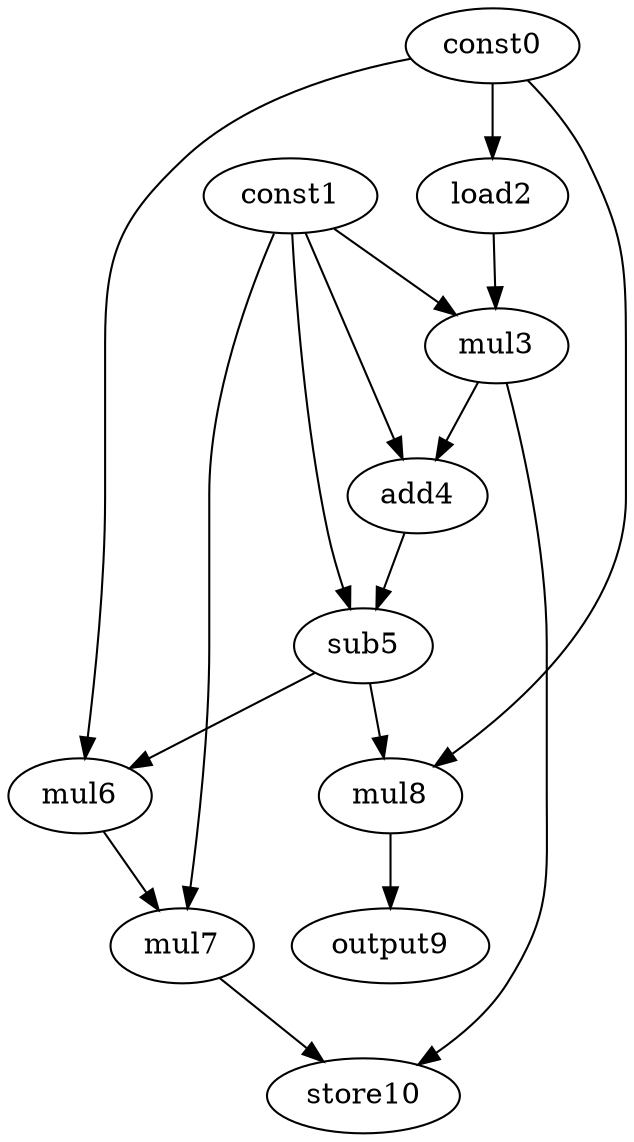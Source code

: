 digraph G { 
const0[opcode=const]; 
const1[opcode=const]; 
load2[opcode=load]; 
mul3[opcode=mul]; 
add4[opcode=add]; 
sub5[opcode=sub]; 
mul6[opcode=mul]; 
mul7[opcode=mul]; 
mul8[opcode=mul]; 
output9[opcode=output]; 
store10[opcode=store]; 
const0->load2[operand=0];
const1->mul3[operand=0];
load2->mul3[operand=1];
const1->add4[operand=0];
mul3->add4[operand=1];
const1->sub5[operand=0];
add4->sub5[operand=1];
const0->mul6[operand=0];
sub5->mul6[operand=1];
const0->mul8[operand=0];
sub5->mul8[operand=1];
const1->mul7[operand=0];
mul6->mul7[operand=1];
mul8->output9[operand=0];
mul7->store10[operand=0];
mul3->store10[operand=1];
}
